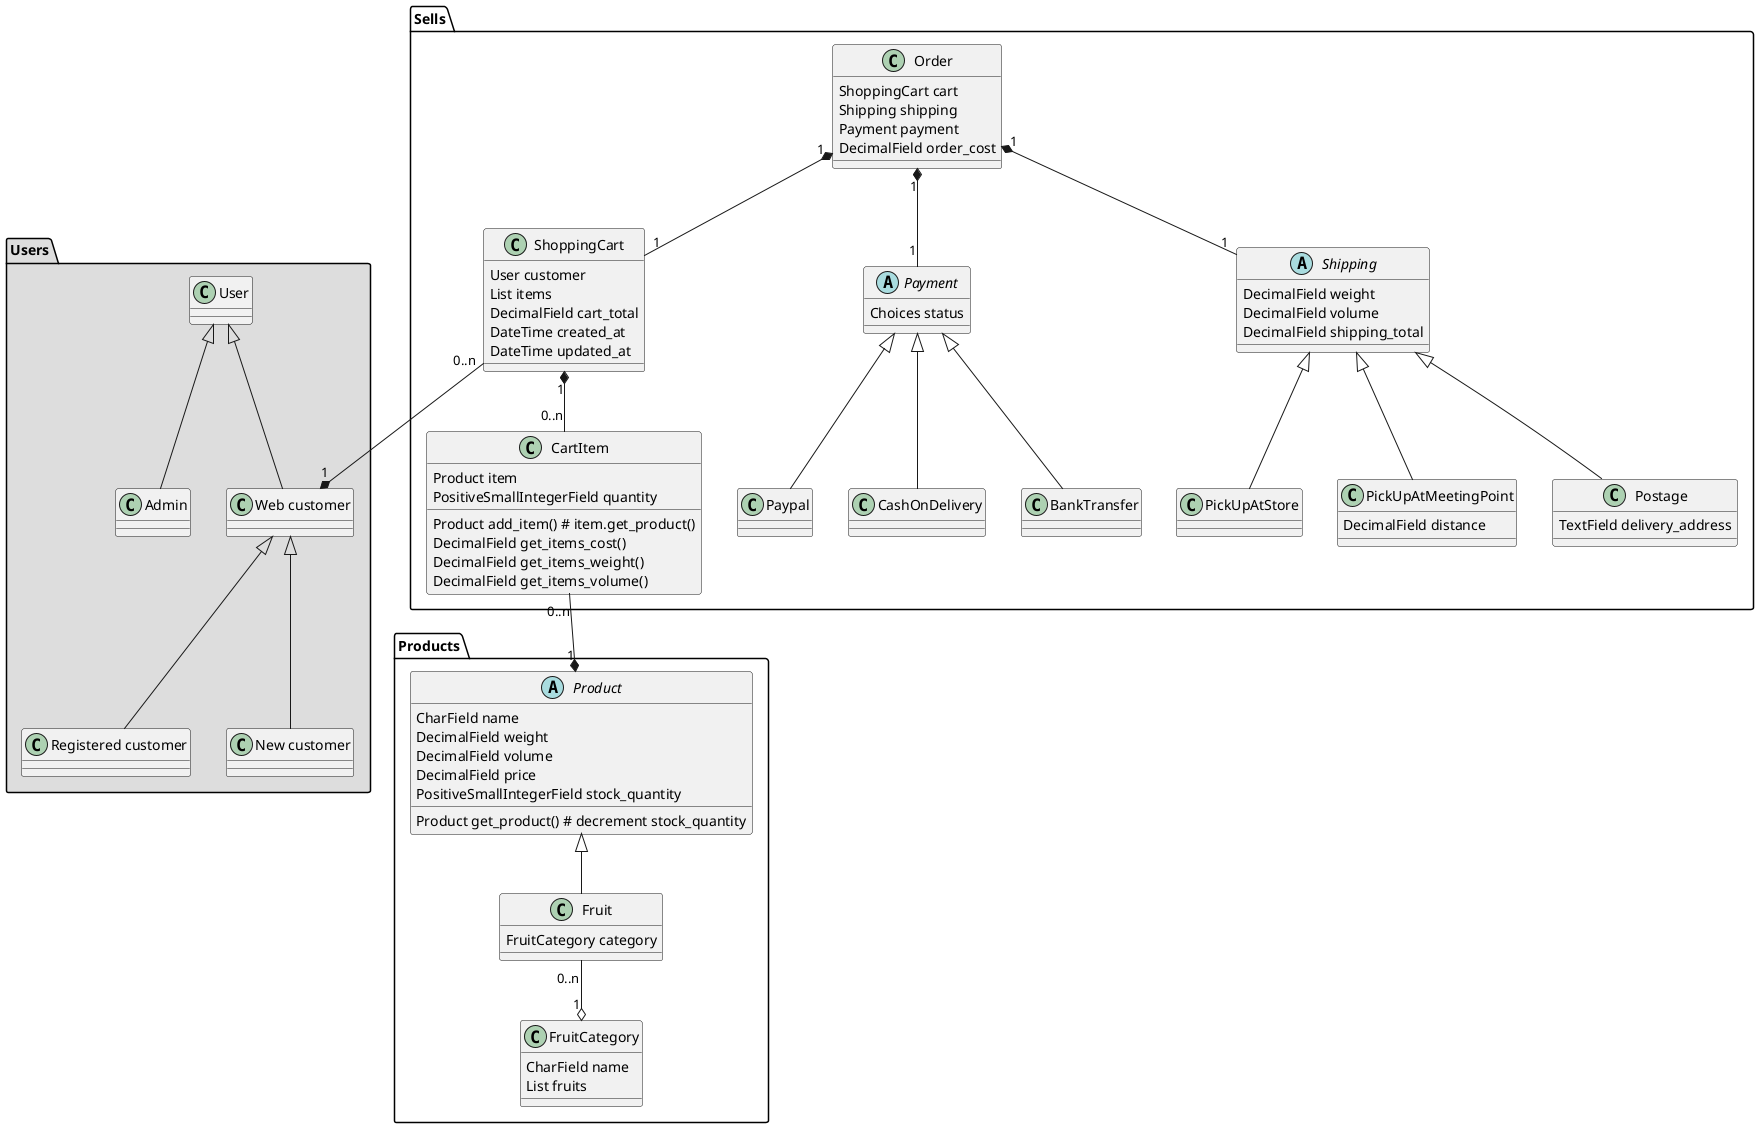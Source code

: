 @startuml

package "Users" #DDDDDD {
    class "User" as user
    class "Web customer" as wc
    class "Registered customer" as rc
    class "New customer" as nc
    class "Admin" as admin
    user <|-- admin
    user <|-- wc
    wc <|-- nc
    wc <|-- rc
}

package Products {
    abstract class Product {
        CharField name
        DecimalField weight
        DecimalField volume
        DecimalField price
        PositiveSmallIntegerField stock_quantity
        Product get_product() # decrement stock_quantity
    }
    class Fruit extends Product {
        FruitCategory category
    }
    class FruitCategory {
        CharField name
        List fruits
    }
    Fruit "0..n" --o "1" FruitCategory
}

package Sells {
    class ShoppingCart {
        User customer
        List items
        DecimalField cart_total
        DateTime created_at
        DateTime updated_at
    }
    ShoppingCart "0..n" --* "1" wc
    class CartItem {
        Product item
        PositiveSmallIntegerField quantity

        Product add_item() # item.get_product()
        DecimalField get_items_cost()
        DecimalField get_items_weight()
        DecimalField get_items_volume()
    }
    class Order {
        ShoppingCart cart
        Shipping shipping
        Payment payment
        DecimalField order_cost
    }
    abstract class Payment {
        Choices status
    }
    class Paypal extends Payment {
    }
    class CashOnDelivery extends Payment {
    }
    class BankTransfer extends Payment {
    }
    abstract class Shipping {
        DecimalField weight
        DecimalField volume
        DecimalField shipping_total
    }
    class PickUpAtStore extends Shipping{
    }
    class PickUpAtMeetingPoint extends Shipping{
        DecimalField distance
    }
    class Postage extends Shipping{
        TextField delivery_address
    }



  ShoppingCart "1" *-- "0..n" CartItem
  Order "1" *-- "1" ShoppingCart
  Order "1" *-- "1" Payment
  Order "1" *-- "1" Shipping

  CartItem "0..n" --* "1" Product

}

@enduml